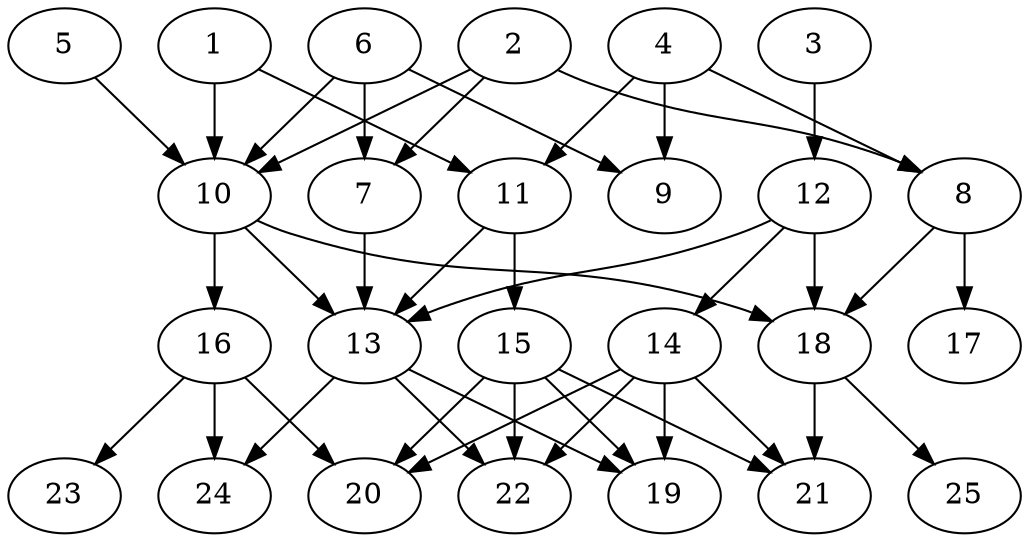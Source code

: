 // DAG automatically generated by daggen at Tue Aug  6 16:26:47 2019
// ./daggen --dot -n 25 --ccr 0.3 --fat 0.6 --regular 0.5 --density 0.6 --mindata 5242880 --maxdata 52428800 
digraph G {
  1 [size="157644800", alpha="0.19", expect_size="47293440"] 
  1 -> 10 [size ="47293440"]
  1 -> 11 [size ="47293440"]
  2 [size="61306880", alpha="0.16", expect_size="18392064"] 
  2 -> 7 [size ="18392064"]
  2 -> 8 [size ="18392064"]
  2 -> 10 [size ="18392064"]
  3 [size="135417173", alpha="0.04", expect_size="40625152"] 
  3 -> 12 [size ="40625152"]
  4 [size="43250347", alpha="0.17", expect_size="12975104"] 
  4 -> 8 [size ="12975104"]
  4 -> 9 [size ="12975104"]
  4 -> 11 [size ="12975104"]
  5 [size="41291093", alpha="0.12", expect_size="12387328"] 
  5 -> 10 [size ="12387328"]
  6 [size="142530560", alpha="0.15", expect_size="42759168"] 
  6 -> 7 [size ="42759168"]
  6 -> 9 [size ="42759168"]
  6 -> 10 [size ="42759168"]
  7 [size="103345493", alpha="0.20", expect_size="31003648"] 
  7 -> 13 [size ="31003648"]
  8 [size="128000000", alpha="0.13", expect_size="38400000"] 
  8 -> 17 [size ="38400000"]
  8 -> 18 [size ="38400000"]
  9 [size="114872320", alpha="0.09", expect_size="34461696"] 
  10 [size="37795840", alpha="0.02", expect_size="11338752"] 
  10 -> 13 [size ="11338752"]
  10 -> 16 [size ="11338752"]
  10 -> 18 [size ="11338752"]
  11 [size="157153280", alpha="0.02", expect_size="47145984"] 
  11 -> 13 [size ="47145984"]
  11 -> 15 [size ="47145984"]
  12 [size="151384747", alpha="0.00", expect_size="45415424"] 
  12 -> 13 [size ="45415424"]
  12 -> 14 [size ="45415424"]
  12 -> 18 [size ="45415424"]
  13 [size="123071147", alpha="0.00", expect_size="36921344"] 
  13 -> 19 [size ="36921344"]
  13 -> 22 [size ="36921344"]
  13 -> 24 [size ="36921344"]
  14 [size="154429440", alpha="0.16", expect_size="46328832"] 
  14 -> 19 [size ="46328832"]
  14 -> 20 [size ="46328832"]
  14 -> 21 [size ="46328832"]
  14 -> 22 [size ="46328832"]
  15 [size="128696320", alpha="0.11", expect_size="38608896"] 
  15 -> 19 [size ="38608896"]
  15 -> 20 [size ="38608896"]
  15 -> 21 [size ="38608896"]
  15 -> 22 [size ="38608896"]
  16 [size="63805440", alpha="0.05", expect_size="19141632"] 
  16 -> 20 [size ="19141632"]
  16 -> 23 [size ="19141632"]
  16 -> 24 [size ="19141632"]
  17 [size="27798187", alpha="0.17", expect_size="8339456"] 
  18 [size="24323413", alpha="0.06", expect_size="7297024"] 
  18 -> 21 [size ="7297024"]
  18 -> 25 [size ="7297024"]
  19 [size="129488213", alpha="0.16", expect_size="38846464"] 
  20 [size="41536853", alpha="0.17", expect_size="12461056"] 
  21 [size="55019520", alpha="0.17", expect_size="16505856"] 
  22 [size="73117013", alpha="0.01", expect_size="21935104"] 
  23 [size="74280960", alpha="0.01", expect_size="22284288"] 
  24 [size="76335787", alpha="0.04", expect_size="22900736"] 
  25 [size="46830933", alpha="0.10", expect_size="14049280"] 
}
